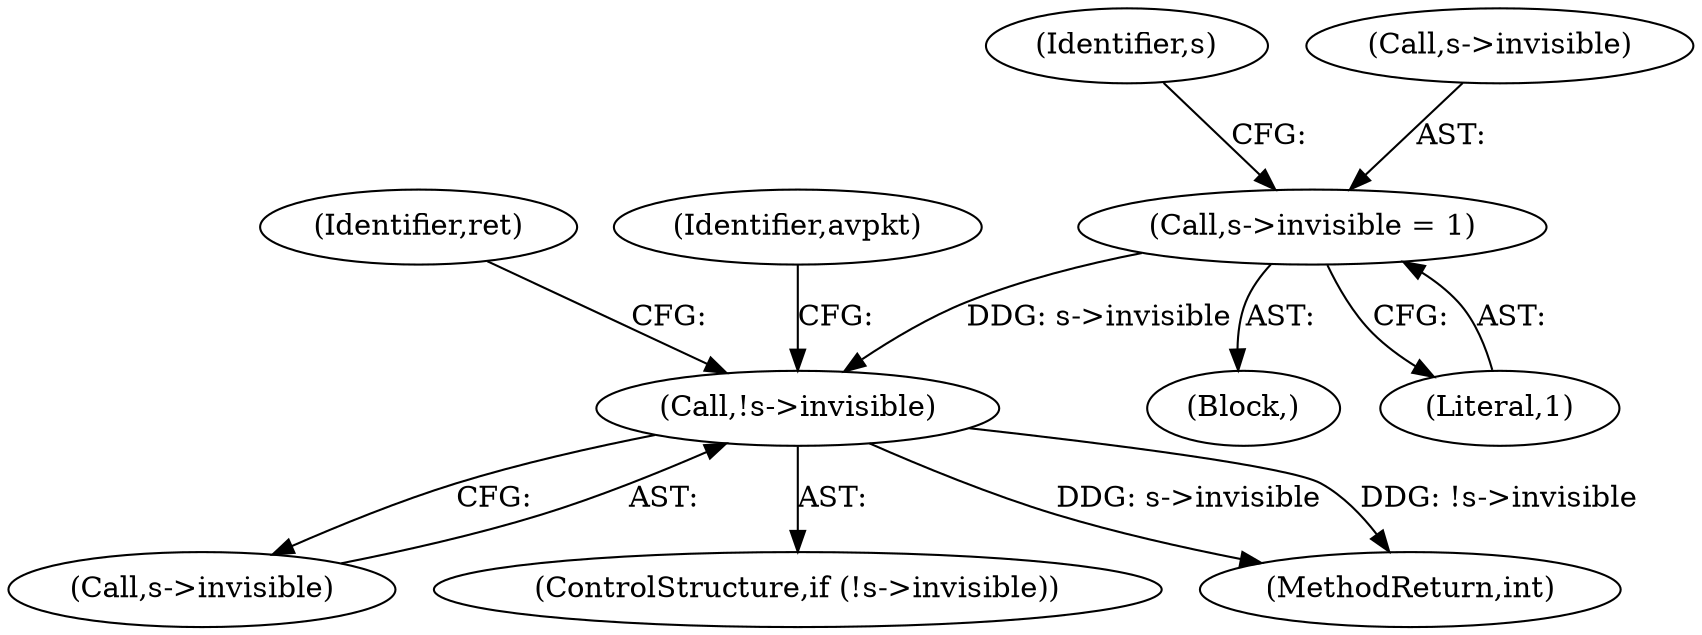 digraph "0_FFmpeg_6b5d3fb26fb4be48e4966e4b1d97c2165538d4ef@pointer" {
"1000206" [label="(Call,s->invisible = 1)"];
"1000826" [label="(Call,!s->invisible)"];
"1000215" [label="(Identifier,s)"];
"1000827" [label="(Call,s->invisible)"];
"1000834" [label="(Identifier,ret)"];
"1000825" [label="(ControlStructure,if (!s->invisible))"];
"1000877" [label="(MethodReturn,int)"];
"1000205" [label="(Block,)"];
"1000210" [label="(Literal,1)"];
"1000851" [label="(Identifier,avpkt)"];
"1000207" [label="(Call,s->invisible)"];
"1000826" [label="(Call,!s->invisible)"];
"1000206" [label="(Call,s->invisible = 1)"];
"1000206" -> "1000205"  [label="AST: "];
"1000206" -> "1000210"  [label="CFG: "];
"1000207" -> "1000206"  [label="AST: "];
"1000210" -> "1000206"  [label="AST: "];
"1000215" -> "1000206"  [label="CFG: "];
"1000206" -> "1000826"  [label="DDG: s->invisible"];
"1000826" -> "1000825"  [label="AST: "];
"1000826" -> "1000827"  [label="CFG: "];
"1000827" -> "1000826"  [label="AST: "];
"1000834" -> "1000826"  [label="CFG: "];
"1000851" -> "1000826"  [label="CFG: "];
"1000826" -> "1000877"  [label="DDG: s->invisible"];
"1000826" -> "1000877"  [label="DDG: !s->invisible"];
}
